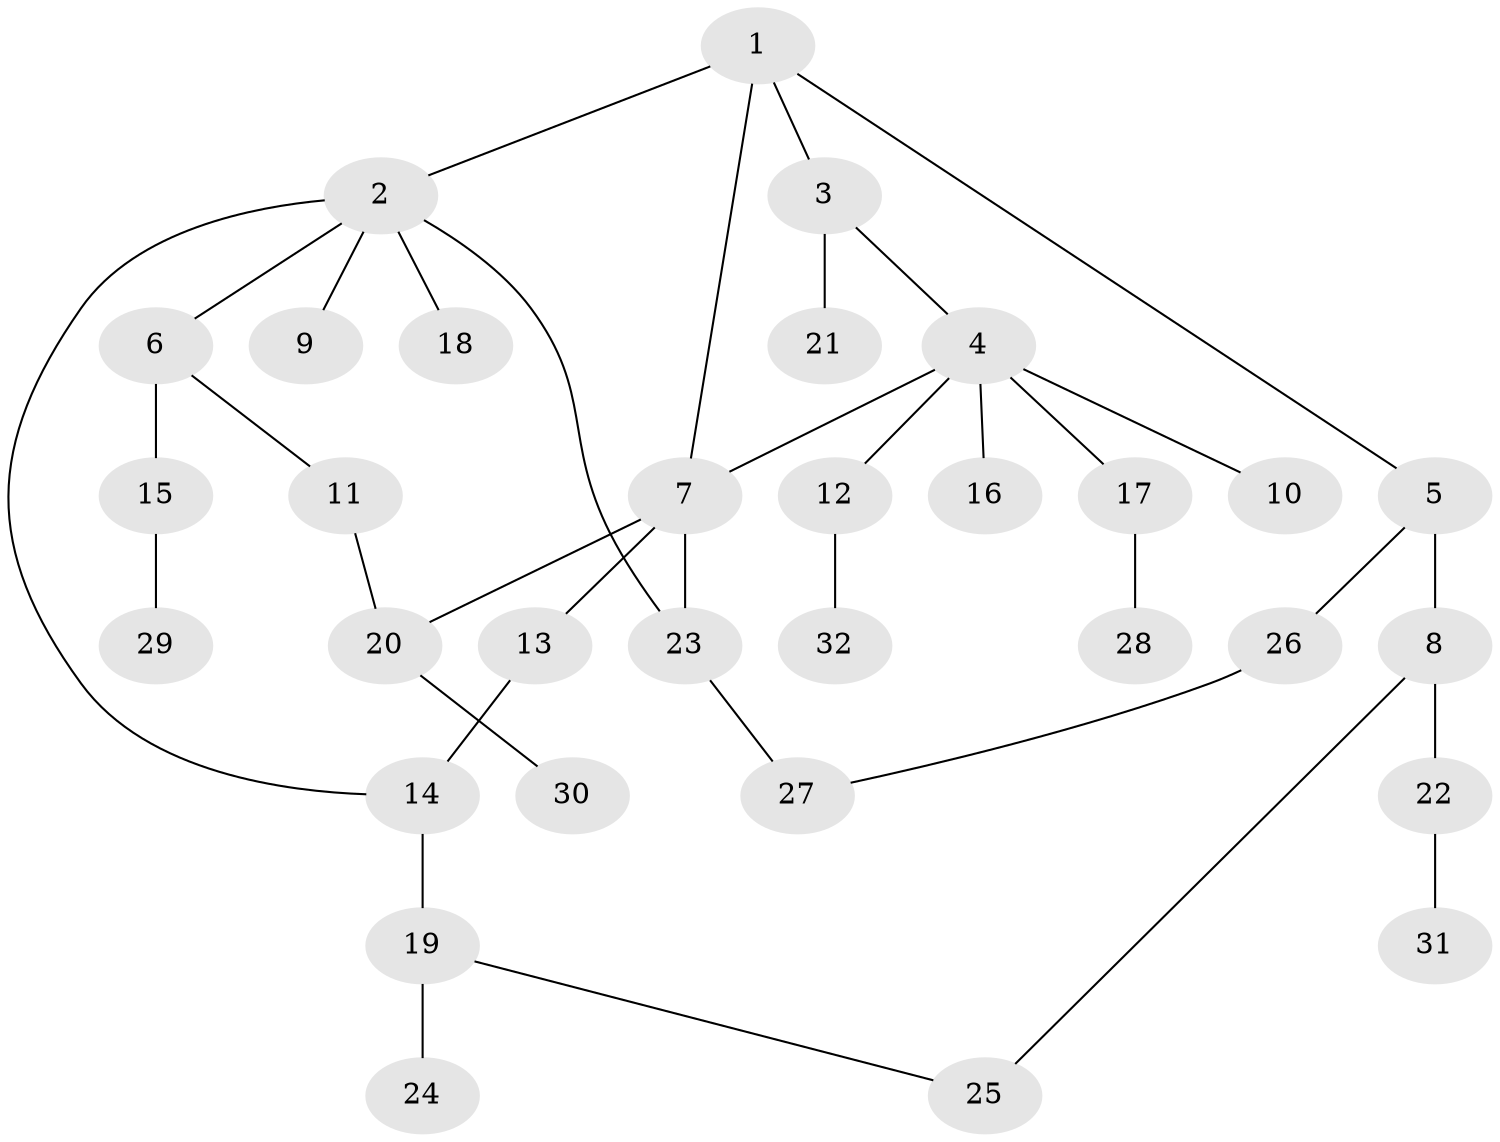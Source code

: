// original degree distribution, {4: 0.03278688524590164, 7: 0.03278688524590164, 3: 0.14754098360655737, 8: 0.01639344262295082, 6: 0.01639344262295082, 1: 0.4262295081967213, 2: 0.3114754098360656, 5: 0.01639344262295082}
// Generated by graph-tools (version 1.1) at 2025/34/03/09/25 02:34:20]
// undirected, 32 vertices, 37 edges
graph export_dot {
graph [start="1"]
  node [color=gray90,style=filled];
  1;
  2;
  3;
  4;
  5;
  6;
  7;
  8;
  9;
  10;
  11;
  12;
  13;
  14;
  15;
  16;
  17;
  18;
  19;
  20;
  21;
  22;
  23;
  24;
  25;
  26;
  27;
  28;
  29;
  30;
  31;
  32;
  1 -- 2 [weight=1.0];
  1 -- 3 [weight=1.0];
  1 -- 5 [weight=1.0];
  1 -- 7 [weight=1.0];
  2 -- 6 [weight=1.0];
  2 -- 9 [weight=1.0];
  2 -- 14 [weight=1.0];
  2 -- 18 [weight=1.0];
  2 -- 23 [weight=1.0];
  3 -- 4 [weight=1.0];
  3 -- 21 [weight=1.0];
  4 -- 7 [weight=1.0];
  4 -- 10 [weight=1.0];
  4 -- 12 [weight=1.0];
  4 -- 16 [weight=1.0];
  4 -- 17 [weight=1.0];
  5 -- 8 [weight=5.0];
  5 -- 26 [weight=1.0];
  6 -- 11 [weight=1.0];
  6 -- 15 [weight=1.0];
  7 -- 13 [weight=1.0];
  7 -- 20 [weight=1.0];
  7 -- 23 [weight=1.0];
  8 -- 22 [weight=1.0];
  8 -- 25 [weight=1.0];
  11 -- 20 [weight=1.0];
  12 -- 32 [weight=1.0];
  13 -- 14 [weight=1.0];
  14 -- 19 [weight=2.0];
  15 -- 29 [weight=1.0];
  17 -- 28 [weight=1.0];
  19 -- 24 [weight=1.0];
  19 -- 25 [weight=1.0];
  20 -- 30 [weight=1.0];
  22 -- 31 [weight=1.0];
  23 -- 27 [weight=1.0];
  26 -- 27 [weight=1.0];
}
